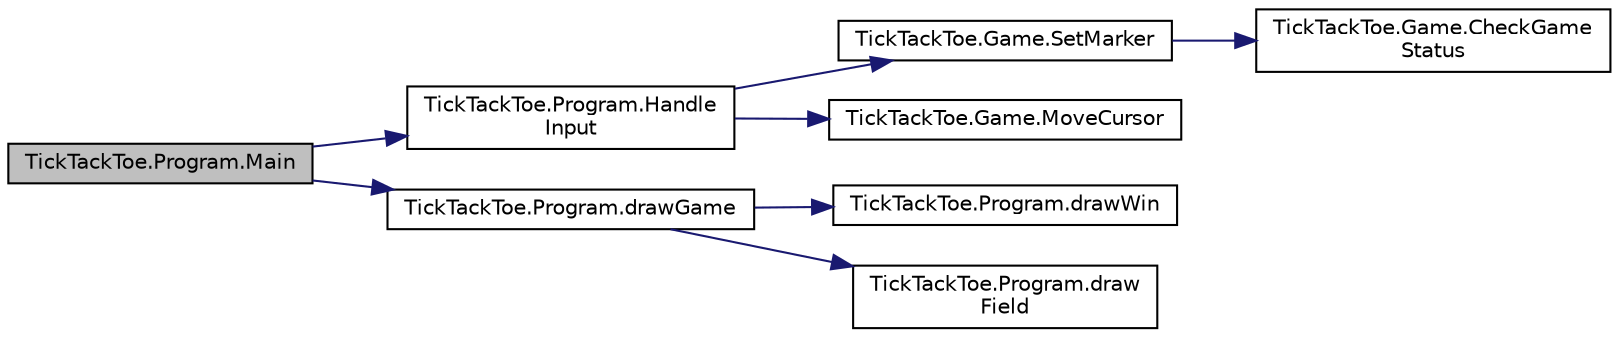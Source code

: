 digraph "TickTackToe.Program.Main"
{
  edge [fontname="Helvetica",fontsize="10",labelfontname="Helvetica",labelfontsize="10"];
  node [fontname="Helvetica",fontsize="10",shape=record];
  rankdir="LR";
  Node19 [label="TickTackToe.Program.Main",height=0.2,width=0.4,color="black", fillcolor="grey75", style="filled", fontcolor="black"];
  Node19 -> Node20 [color="midnightblue",fontsize="10",style="solid",fontname="Helvetica"];
  Node20 [label="TickTackToe.Program.Handle\lInput",height=0.2,width=0.4,color="black", fillcolor="white", style="filled",URL="$class_tick_tack_toe_1_1_program.html#a3ea72b5fab108950df52d01e73d0300c",tooltip="Handles player input "];
  Node20 -> Node21 [color="midnightblue",fontsize="10",style="solid",fontname="Helvetica"];
  Node21 [label="TickTackToe.Game.SetMarker",height=0.2,width=0.4,color="black", fillcolor="white", style="filled",URL="$class_tick_tack_toe_1_1_game.html#a9508467425b21776ccdfd986e3f63993",tooltip="Places marker of the current player at current cursor position "];
  Node21 -> Node22 [color="midnightblue",fontsize="10",style="solid",fontname="Helvetica"];
  Node22 [label="TickTackToe.Game.CheckGame\lStatus",height=0.2,width=0.4,color="black", fillcolor="white", style="filled",URL="$class_tick_tack_toe_1_1_game.html#ab8d6fe94f9c46004548d0675573e7ab5",tooltip="Checks if the game is won by either player and sets the winner property if winner is found..."];
  Node20 -> Node23 [color="midnightblue",fontsize="10",style="solid",fontname="Helvetica"];
  Node23 [label="TickTackToe.Game.MoveCursor",height=0.2,width=0.4,color="black", fillcolor="white", style="filled",URL="$class_tick_tack_toe_1_1_game.html#a360617405bc51905e062d9c68da1e4e9",tooltip="Moves the cursor by increment of 1 in x / y direction "];
  Node19 -> Node24 [color="midnightblue",fontsize="10",style="solid",fontname="Helvetica"];
  Node24 [label="TickTackToe.Program.drawGame",height=0.2,width=0.4,color="black", fillcolor="white", style="filled",URL="$class_tick_tack_toe_1_1_program.html#a2be107134bdd63eb6ad345f1fbb04562",tooltip="Draws game or win screen Sets game title "];
  Node24 -> Node25 [color="midnightblue",fontsize="10",style="solid",fontname="Helvetica"];
  Node25 [label="TickTackToe.Program.drawWin",height=0.2,width=0.4,color="black", fillcolor="white", style="filled",URL="$class_tick_tack_toe_1_1_program.html#a5e1a23e759addcdc12480cbaa039a9e7",tooltip="Draws win screen "];
  Node24 -> Node26 [color="midnightblue",fontsize="10",style="solid",fontname="Helvetica"];
  Node26 [label="TickTackToe.Program.draw\lField",height=0.2,width=0.4,color="black", fillcolor="white", style="filled",URL="$class_tick_tack_toe_1_1_program.html#ad39a5bc87ae80147e27a9b2e65734a0e",tooltip="Prints the field to the console Starts at Position 0/0 Does not clear console! "];
}
